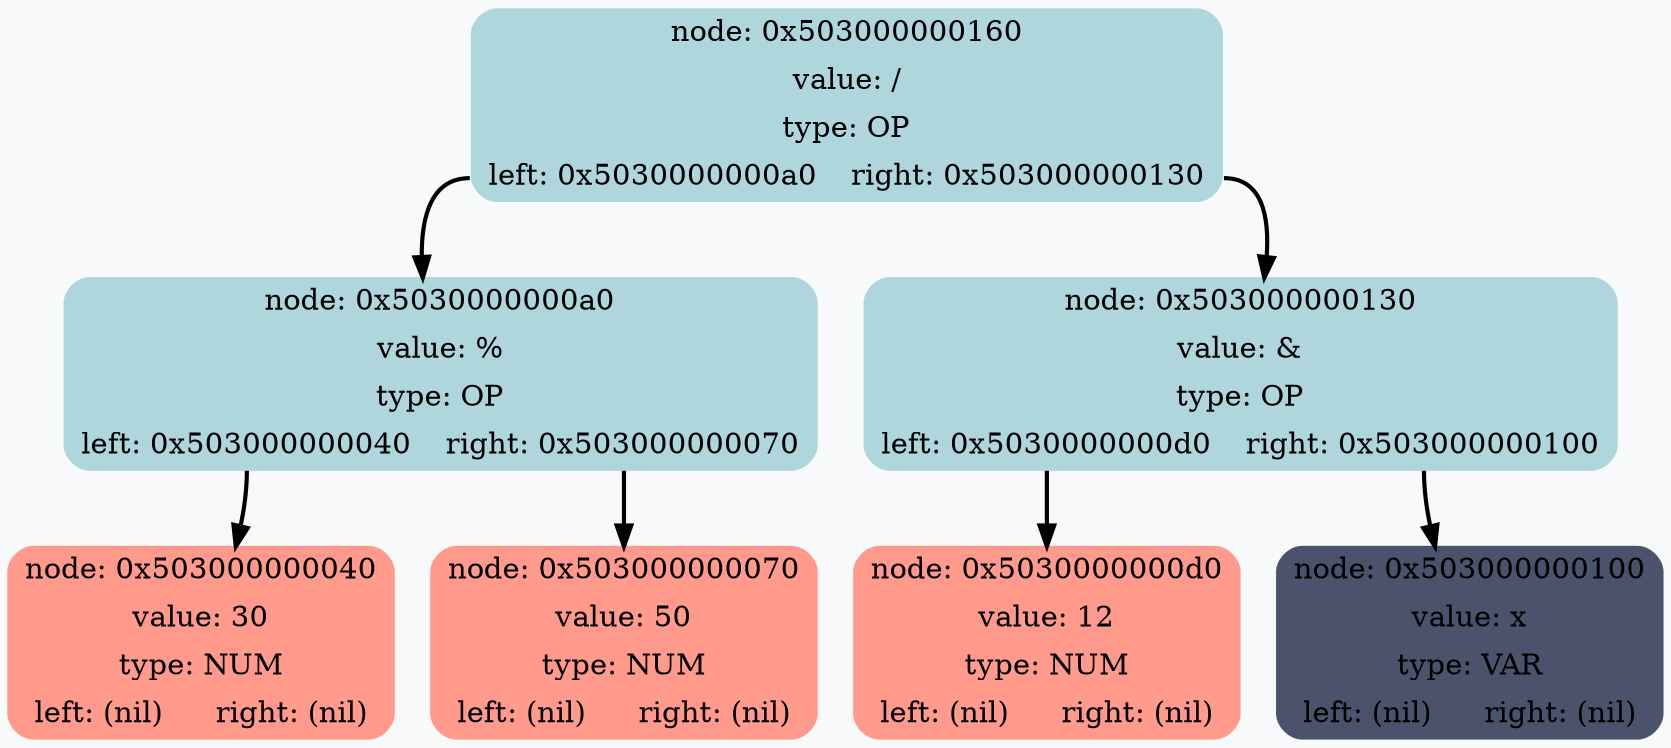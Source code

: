digraph G {
	rankdir = HR;
	bgcolor="#F7F9FB"
	 node0x503000000160 [shape=Mrecord; style=filled; color="#aed6dc"; label =  "{node: 0x503000000160 | value: / | type: OP | {<left>left: 0x5030000000a0 | <right>right: 0x503000000130}  }" ];
	 node0x503000000160:<left> -> node0x5030000000a0 [style=bold; weight=1000; ];
	 node0x503000000160:<right> -> node0x503000000130 [style=bold; weight=1000; ];
	 node0x5030000000a0 [shape=Mrecord; style=filled; color="#aed6dc"; label =  "{node: 0x5030000000a0 | value: % | type: OP | {<left>left: 0x503000000040 | <right>right: 0x503000000070}  }" ];
	 node0x5030000000a0:<left> -> node0x503000000040 [style=bold; weight=1000; ];
	 node0x5030000000a0:<right> -> node0x503000000070 [style=bold; weight=1000; ];
	 node0x503000000040 [shape=Mrecord; style=filled; color="#ff9a8d"; label =  "{node: 0x503000000040 | value: 30 | type: NUM | {<left>left: (nil) | <right>right: (nil)}  }" ];
	 node0x503000000070 [shape=Mrecord; style=filled; color="#ff9a8d"; label =  "{node: 0x503000000070 | value: 50 | type: NUM | {<left>left: (nil) | <right>right: (nil)}  }" ];
	 node0x503000000130 [shape=Mrecord; style=filled; color="#aed6dc"; label =  "{node: 0x503000000130 | value: & | type: OP | {<left>left: 0x5030000000d0 | <right>right: 0x503000000100}  }" ];
	 node0x503000000130:<left> -> node0x5030000000d0 [style=bold; weight=1000; ];
	 node0x503000000130:<right> -> node0x503000000100 [style=bold; weight=1000; ];
	 node0x5030000000d0 [shape=Mrecord; style=filled; color="#ff9a8d"; label =  "{node: 0x5030000000d0 | value: 12 | type: NUM | {<left>left: (nil) | <right>right: (nil)}  }" ];
	 node0x503000000100 [shape=Mrecord; style=filled; color="#4a536b"; label =  "{node: 0x503000000100 | value: x | type: VAR | {<left>left: (nil) | <right>right: (nil)}  }" ];
}
